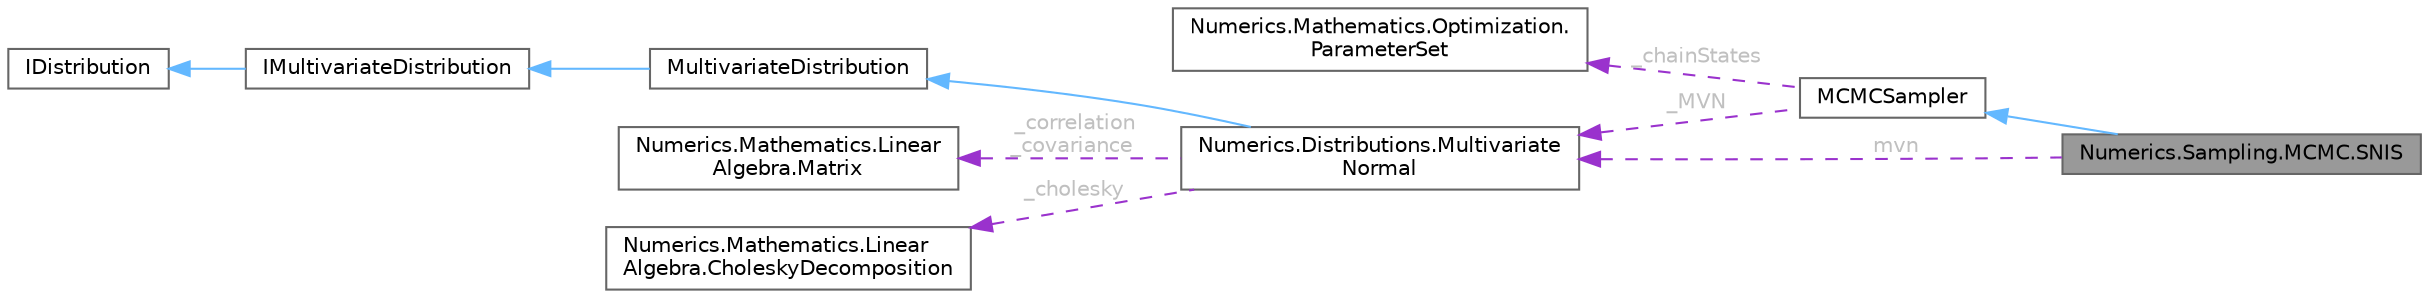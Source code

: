digraph "Numerics.Sampling.MCMC.SNIS"
{
 // LATEX_PDF_SIZE
  bgcolor="transparent";
  edge [fontname=Helvetica,fontsize=10,labelfontname=Helvetica,labelfontsize=10];
  node [fontname=Helvetica,fontsize=10,shape=box,height=0.2,width=0.4];
  rankdir="LR";
  Node1 [id="Node000001",label="Numerics.Sampling.MCMC.SNIS",height=0.2,width=0.4,color="gray40", fillcolor="grey60", style="filled", fontcolor="black",tooltip="This class performs Bayesian inference using the self-normalizing importance sampling (SNIS) method."];
  Node2 -> Node1 [id="edge1_Node000001_Node000002",dir="back",color="steelblue1",style="solid",tooltip=" "];
  Node2 [id="Node000002",label="MCMCSampler",height=0.2,width=0.4,color="gray40", fillcolor="white", style="filled",URL="$class_numerics_1_1_sampling_1_1_m_c_m_c_1_1_m_c_m_c_sampler.html",tooltip="A base class for all Markov Chain Monte Carlo (MCMC) samplers."];
  Node3 -> Node2 [id="edge2_Node000002_Node000003",dir="back",color="darkorchid3",style="dashed",tooltip=" ",label=" _chainStates",fontcolor="grey" ];
  Node3 [id="Node000003",label="Numerics.Mathematics.Optimization.\lParameterSet",height=0.2,width=0.4,color="gray40", fillcolor="white", style="filled",URL="$struct_numerics_1_1_mathematics_1_1_optimization_1_1_parameter_set.html",tooltip="A class for storing an optimization trial parameter set."];
  Node4 -> Node2 [id="edge3_Node000002_Node000004",dir="back",color="darkorchid3",style="dashed",tooltip=" ",label=" _MVN",fontcolor="grey" ];
  Node4 [id="Node000004",label="Numerics.Distributions.Multivariate\lNormal",height=0.2,width=0.4,color="gray40", fillcolor="white", style="filled",URL="$class_numerics_1_1_distributions_1_1_multivariate_normal.html",tooltip="The Multivariate Normal distribution."];
  Node5 -> Node4 [id="edge4_Node000004_Node000005",dir="back",color="steelblue1",style="solid",tooltip=" "];
  Node5 [id="Node000005",label="MultivariateDistribution",height=0.2,width=0.4,color="gray40", fillcolor="white", style="filled",URL="$class_numerics_1_1_distributions_1_1_multivariate_distribution.html",tooltip="Declares common functionality for Multivariate Probability Distributions."];
  Node6 -> Node5 [id="edge5_Node000005_Node000006",dir="back",color="steelblue1",style="solid",tooltip=" "];
  Node6 [id="Node000006",label="IMultivariateDistribution",height=0.2,width=0.4,color="gray40", fillcolor="white", style="filled",URL="$interface_numerics_1_1_distributions_1_1_i_multivariate_distribution.html",tooltip="Interface for Multivariate Probability Distributions."];
  Node7 -> Node6 [id="edge6_Node000006_Node000007",dir="back",color="steelblue1",style="solid",tooltip=" "];
  Node7 [id="Node000007",label="IDistribution",height=0.2,width=0.4,color="gray40", fillcolor="white", style="filled",URL="$interface_numerics_1_1_distributions_1_1_i_distribution.html",tooltip="Simple Distribution Interface."];
  Node8 -> Node4 [id="edge7_Node000004_Node000008",dir="back",color="darkorchid3",style="dashed",tooltip=" ",label=" _correlation\n_covariance",fontcolor="grey" ];
  Node8 [id="Node000008",label="Numerics.Mathematics.Linear\lAlgebra.Matrix",height=0.2,width=0.4,color="gray40", fillcolor="white", style="filled",URL="$class_numerics_1_1_mathematics_1_1_linear_algebra_1_1_matrix.html",tooltip="A simple class for performing Matrix operations."];
  Node9 -> Node4 [id="edge8_Node000004_Node000009",dir="back",color="darkorchid3",style="dashed",tooltip=" ",label=" _cholesky",fontcolor="grey" ];
  Node9 [id="Node000009",label="Numerics.Mathematics.Linear\lAlgebra.CholeskyDecomposition",height=0.2,width=0.4,color="gray40", fillcolor="white", style="filled",URL="$class_numerics_1_1_mathematics_1_1_linear_algebra_1_1_cholesky_decomposition.html",tooltip="A class for solving a set of linear equations using Cholesky Decomposition."];
  Node4 -> Node1 [id="edge9_Node000001_Node000004",dir="back",color="darkorchid3",style="dashed",tooltip=" ",label=" mvn",fontcolor="grey" ];
}

